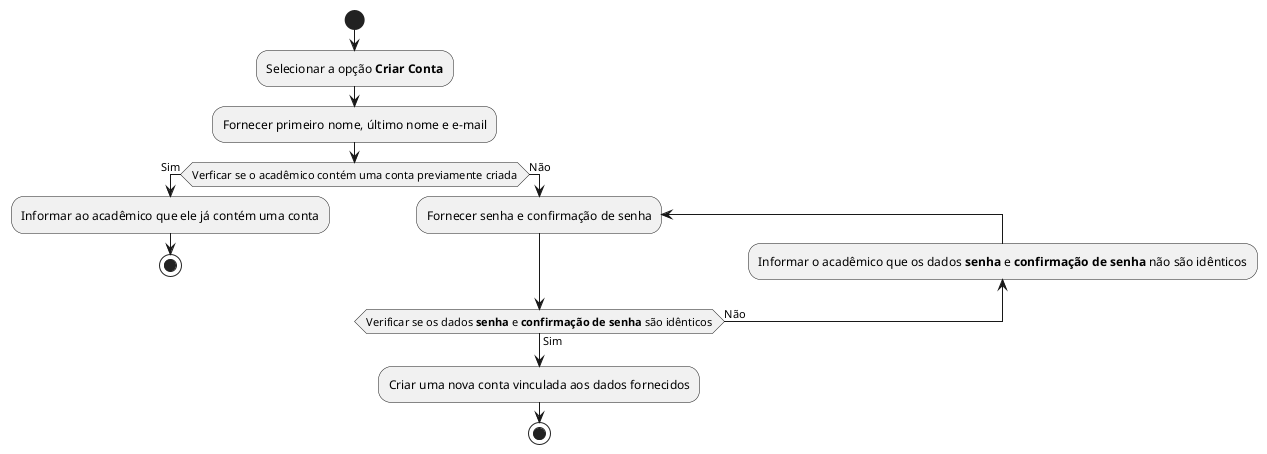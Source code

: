 @startuml criar-conta

start
:Selecionar a opção **Criar Conta**;
:Fornecer primeiro nome, último nome e e-mail;
if (Verficar se o acadêmico contém uma conta previamente criada) then (Sim)
    :Informar ao acadêmico que ele já contém uma conta;
    stop
else (Não)
    repeat :Fornecer senha e confirmação de senha;
    backward :Informar o acadêmico que os dados **senha** e **confirmação de senha** não são idênticos;
    repeat while (Verificar se os dados **senha** e **confirmação de senha** são idênticos) is (Não) not (Sim)
    :Criar uma nova conta vinculada aos dados fornecidos;
    stop

    @enduml